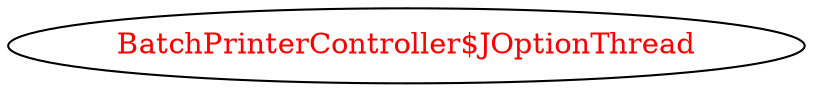 digraph dependencyGraph {
 concentrate=true;
 ranksep="2.0";
 rankdir="LR"; 
 splines="ortho";
"BatchPrinterController$JOptionThread" [fontcolor="red"];
}